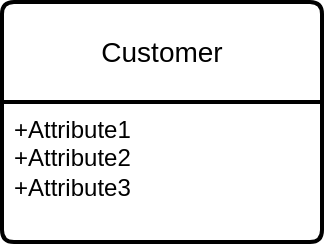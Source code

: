 <mxfile version="23.1.2" type="github">
  <diagram name="Page-1" id="X0_Rfpvhj404rt-ZyXfb">
    <mxGraphModel dx="989" dy="548" grid="1" gridSize="10" guides="1" tooltips="1" connect="1" arrows="1" fold="1" page="1" pageScale="1" pageWidth="850" pageHeight="1100" math="0" shadow="0">
      <root>
        <mxCell id="0" />
        <mxCell id="1" parent="0" />
        <mxCell id="Ic5WmYcXg_bpENTva9u6-1" value="Customer" style="swimlane;childLayout=stackLayout;horizontal=1;startSize=50;horizontalStack=0;rounded=1;fontSize=14;fontStyle=0;strokeWidth=2;resizeParent=0;resizeLast=1;shadow=0;dashed=0;align=center;arcSize=4;whiteSpace=wrap;html=1;" vertex="1" parent="1">
          <mxGeometry x="80" y="120" width="160" height="120" as="geometry" />
        </mxCell>
        <mxCell id="Ic5WmYcXg_bpENTva9u6-2" value="+Attribute1&#xa;+Attribute2&#xa;+Attribute3" style="align=left;strokeColor=none;fillColor=none;spacingLeft=4;fontSize=12;verticalAlign=top;resizable=0;rotatable=0;part=1;html=1;" vertex="1" parent="Ic5WmYcXg_bpENTva9u6-1">
          <mxGeometry y="50" width="160" height="70" as="geometry" />
        </mxCell>
      </root>
    </mxGraphModel>
  </diagram>
</mxfile>
